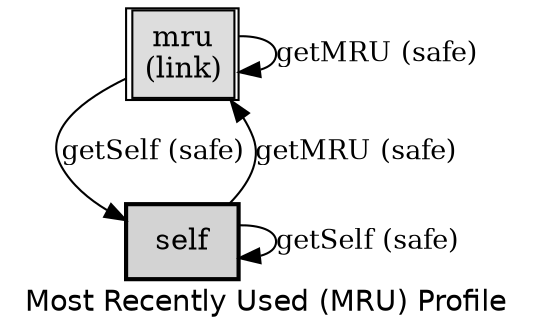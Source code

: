 digraph application_state_diagram {
  graph [
    labelloc="b";
    fontname="Helvetica"
    label="Most Recently Used (MRU) Profile";
    URL="index.html" target="_parent"
  ];
  node [shape = box, style = "bold,filled"];

    mru [style=solid, margin=0.02, label=<<table cellspacing="0" cellpadding="5" cellborder="1" border="0"><tr><td bgcolor="#dddddd">mru<br />(link)<br /></td></tr></table>>,shape=box URL="docs/semantic.mru.html" target="_parent"]

    self -> self [label = "getSelf (safe)" URL="docs/safe.getSelf.html" target="_parent" fontsize=13];
    self -> mru [label = "getMRU (safe)" URL="docs/safe.getMRU.html" target="_parent" fontsize=13];
    mru -> mru [label = "getMRU (safe)" URL="docs/safe.getMRU.html" target="_parent" fontsize=13];
    mru -> self [label = "getSelf (safe)" URL="docs/safe.getSelf.html" target="_parent" fontsize=13];

    self [URL="docs/semantic.self.html" target="_parent"]

}